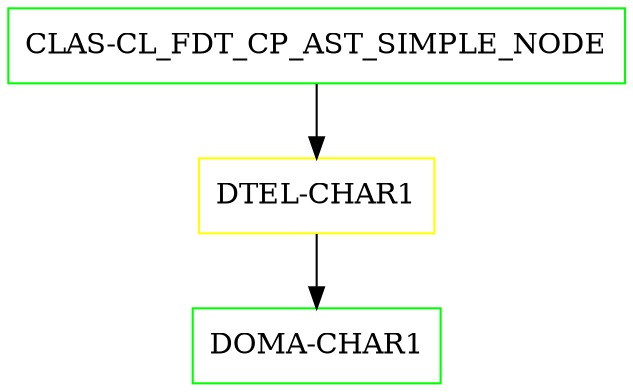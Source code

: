digraph G {
  "CLAS-CL_FDT_CP_AST_SIMPLE_NODE" [shape=box,color=green];
  "DTEL-CHAR1" [shape=box,color=yellow,URL="./DTEL_CHAR1.html"];
  "DOMA-CHAR1" [shape=box,color=green,URL="./DOMA_CHAR1.html"];
  "CLAS-CL_FDT_CP_AST_SIMPLE_NODE" -> "DTEL-CHAR1";
  "DTEL-CHAR1" -> "DOMA-CHAR1";
}
